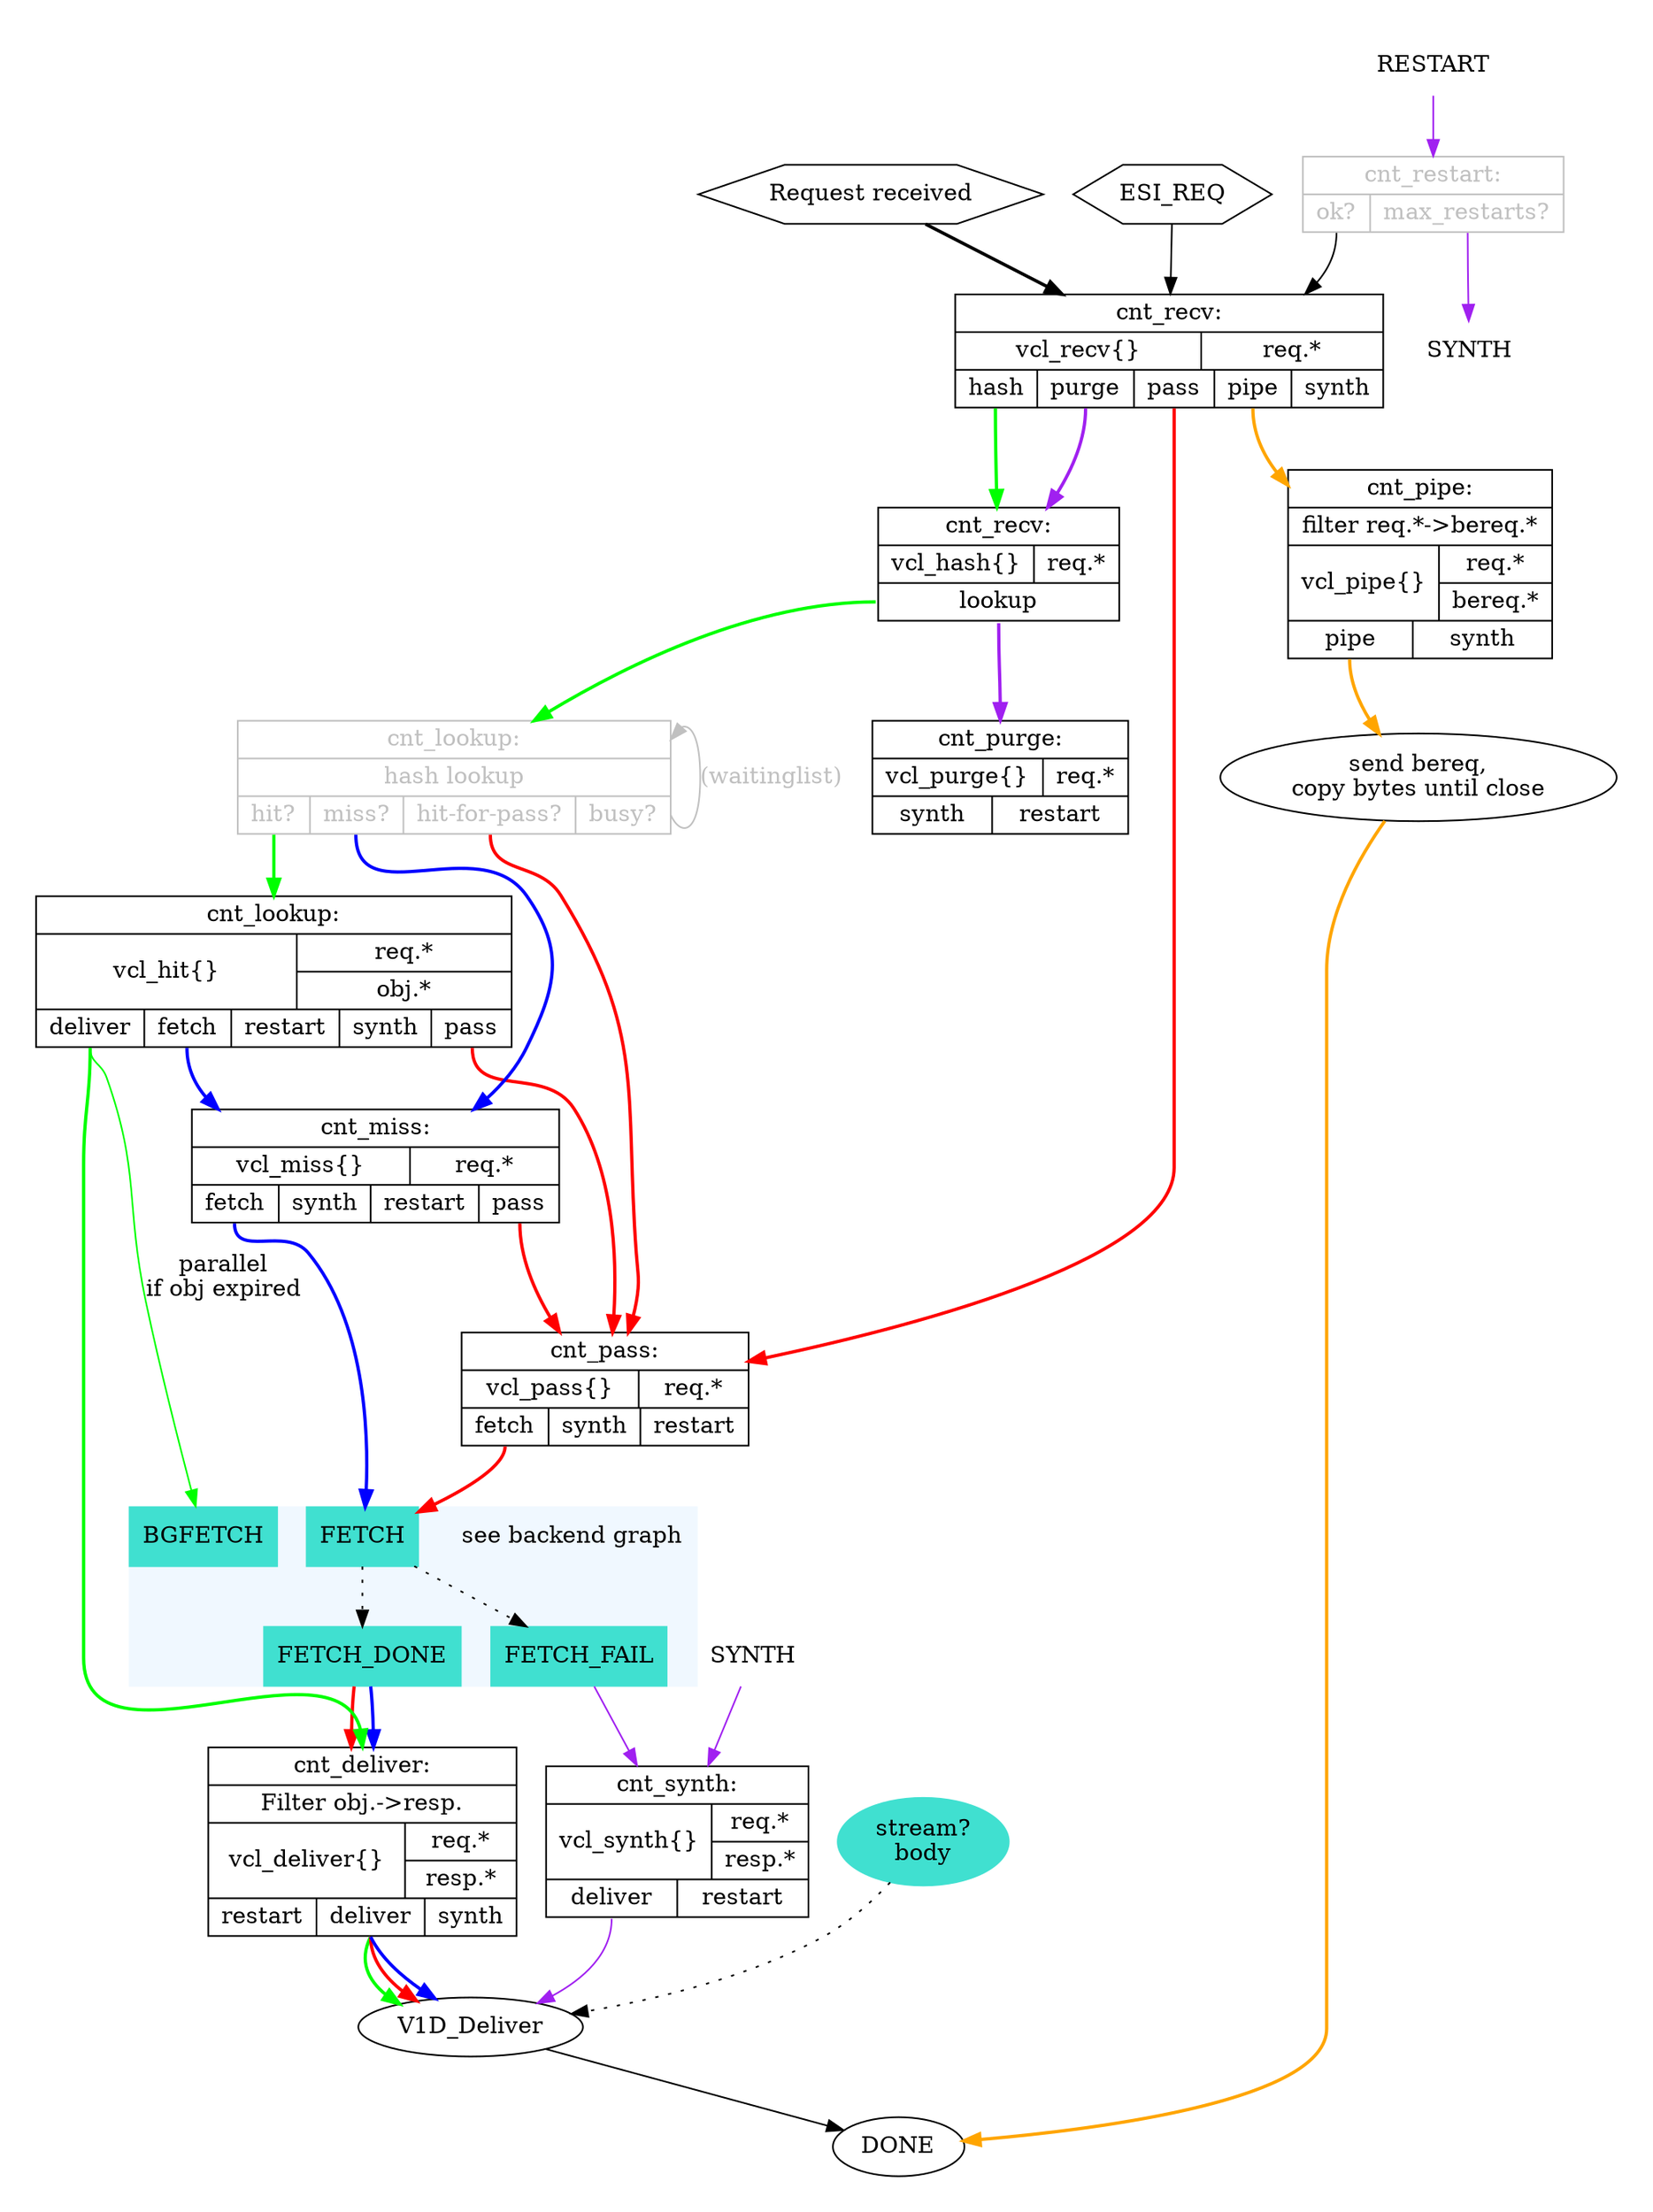 /*
 * we should format labels in a readable form like
 *			 label="\
 *			 {cnt_deliver:|\
 *				 Filter obj.-\>resp.|\
 *				 {vcl_deliver\{\}|\
 *				 {req.*|resp.*}}|\
 *				 {restart|<deliver>deliver|<synth>synth}}"
 *
 * <rant>
 * ... but some servers in the v-c.o build farm use old graphviz 2.26.3
 * which cannot handle labels with additional whitespace properly, so
 * for the time being we need to fall back into dark middle ages and
 * use illegibly long lines
 * </rant>
 * -- slink 20141013
 */

digraph cache_req_fsm {
	margin="0.25"
	ranksep="0.5"
	center="1"

	//// XXX does this belong here? -- from cache_vcl.c
	/*
	vcl_load [label = "vcl.load",shape=plaintext]
	vcl_load -> init
	init [
	      shape=record
	      label="
	      {VCL_Load:|
		      {vcl_init}|
		      {<ok>ok|<fail>fail}}"
	]
	init:ok -> ok
	init:fail -> fail

	vcl_discard [label = "vcl.discard",shape=plaintext]
	vcl_discard -> fini
	fini [
	      shape=record
	      label="
	      {VCL_Nuke:|
		      {vcl_fini}|
		      {<ok>ok}}"
	]
	fini:ok -> ok
	*/

	acceptor [
		  shape=hexagon
		  label="Request received"
	]
	ESI_REQ [ shape=hexagon ]
	RESTART [shape=plaintext]

	ESI_REQ -> recv
	SYNTH [shape=plaintext]
	acceptor -> recv [style=bold]

	subgraph xcluster_deliver {
		/* cnt_deliver() */
		deliver [
			 shape=record
			 label="{cnt_deliver:|Filter obj.-\>resp.|{vcl_deliver\{\}|{req.*|resp.*}}|{restart|<deliver>deliver|<synth>synth}}"
		]

		deliver:deliver:s -> V1D_Deliver [style=bold,color=green]
		deliver:deliver:s -> V1D_Deliver [style=bold,color=red]
		deliver:deliver:s -> V1D_Deliver [style=bold,color=blue]

		stream [label="stream?\nbody",style=filled,color=turquoise]
		stream -> V1D_Deliver [style=dotted]
	}

	V1D_Deliver -> DONE

	/* cnt_synth() */
	subgraph xcluster_synth {
		synth [
		       shape=record
		       label="{cnt_synth:|{vcl_synth\{\}|{req.*|resp.*}}|{<del>deliver|<restart>restart}}"
		]

		SYNTH -> synth [color=purple]
		synth:del:s -> V1D_Deliver [color=purple]
	}

	subgraph cluster_backend {
		style=filled
		color=aliceblue

		"see backend graph" [shape=plaintext]

		node [shape=box,
		      style=filled,
		      color=turquoise]

		BGFETCH
		FETCH
		FETCH_DONE
		FETCH_FAIL
	}

	lookup2:deliver:s -> BGFETCH [label="parallel\nif obj expired",
				      color=green]
	FETCH_FAIL -> synth [color=purple]

	FETCH_DONE -> deliver [style=bold,color=red]
	FETCH_DONE -> deliver [style=bold,color=blue]
	FETCH -> FETCH_DONE [style=dotted]
	FETCH -> FETCH_FAIL [style=dotted]
	/* cnt_lookup() */
	subgraph xcluster_lookup {
		lookup [
			shape=record
			color=grey
			fontcolor=grey
			label="{<top>cnt_lookup:|hash lookup|{<h>hit?|<miss>miss?|<hfp>hit-for-pass?|<busy>busy?}}"
		]
		lookup2 [
			 shape=record
			 label="{<top>cnt_lookup:|{vcl_hit\{\}|{req.*|obj.*}}|{<deliver>deliver|<fetch>fetch|restart|synth|<pass>pass}}"
		]
	}
	lookup:busy:e -> lookup:top:e [label="(waitinglist)",
				       color=grey,
				       fontcolor=grey]
	lookup:miss:s -> miss [style=bold,color=blue]
	lookup:hfp:s -> pass [style=bold,color=red]
	lookup:h:s -> lookup2 [style=bold,color=green]

	lookup2:deliver:s -> deliver:n [style=bold,color=green]
	lookup2:fetch:s -> miss [style=bold,color=blue]
	// XXX should not happen
	// lookup2:fetch:s -> pass [style=bold,color=red,label="(no busy obj)"]
	lookup2:pass:s -> pass [style=bold,color=red]

	/* cnt_miss */
	subgraph xcluster_miss {
		miss [
		      shape=record
		      label="{cnt_miss:|{vcl_miss\{\}|req.*}|{<fetch>fetch|<synth>synth|<rst>restart|<pass>pass}}"
		]
	}
	miss:fetch:s -> FETCH [style=bold,color=blue]
	miss:pass:s -> pass [style=bold,color=red]

	/* cnt_pass */
	subgraph xcluster_pass {
		pass [
		      shape=record
		      label="{cnt_pass:|{vcl_pass\{\}|req.*}|{<fetch>fetch|<synth>synth|<rst>restart}}"
		]
	}
	pass:fetch:s -> FETCH [style=bold, color=red]

	/* cnt_pipe */
	subgraph xcluster_pipe {
		pipe [
		      shape=record
		      label="{cnt_pipe:|filter req.*-\>bereq.*|{vcl_pipe\{\}|{req.*|bereq.*}}|{<pipe>pipe|<synth>synth}}"
		]
		pipe_do [
			 shape=ellipse
			 label="send bereq,\ncopy bytes until close"
		]
		pipe:pipe -> pipe_do [style=bold,color=orange]
	}
	pipe_do -> DONE [style=bold,color=orange]

	/* cnt_restart */
	subgraph xcluster_restart {
		restart [
			shape=record
			color=grey
			fontcolor=grey
			label="{cnt_restart:|{<ok>ok?|<max>max_restarts?}}"
		]
	}
	RESTART -> restart [color=purple]
	restart:ok:s -> recv
	restart:max:s -> err_restart [color=purple]
	err_restart [label="SYNTH",shape=plaintext]

	/* cnt_recv() */
	subgraph xcluster_recv {
		recv [
		      shape=record
		      label="{cnt_recv:|{vcl_recv\{\}|req.*}|{<hash>hash|<purge>purge|<pass>pass|<pipe>pipe|<synth>synth}}"
		      ]
		recv:hash -> hash [style=bold,color=green]
		hash [
		      shape=record
		      label="{cnt_recv:|{vcl_hash\{\}|req.*}|{<lookup>lookup}}"
		      ]
	}
	recv:pipe -> pipe [style=bold,color=orange]
	recv:pass -> pass [style=bold,color=red]
	hash:lookup:w -> lookup [style=bold,color=green]
	hash:lookup:s -> purge:top:n [style=bold,color=purple]
	recv:purge:s -> hash [style=bold,color=purple]

	/* cnt_purge */
	subgraph xcluster_purge {
		purge [
		       shape=record
		       label="{<top>cnt_purge:|{vcl_purge\{\}|req.*}|{<synth>synth|<restart>restart}}"
		]
	}
}